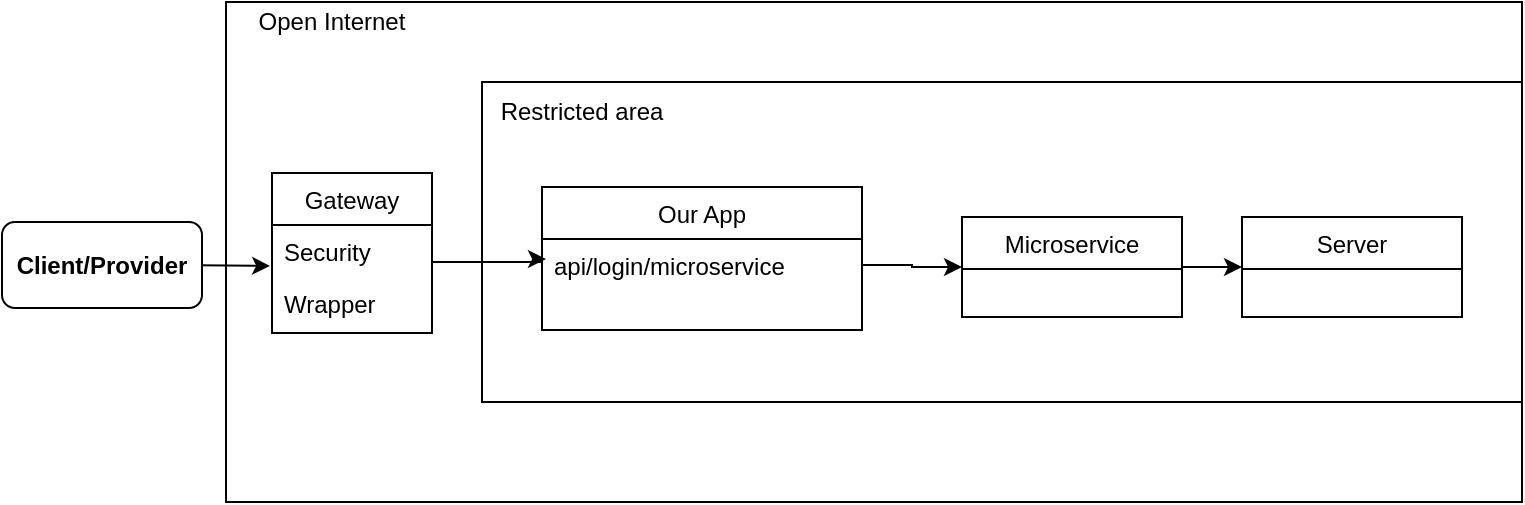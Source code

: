 <mxfile version="19.0.3" type="device"><diagram id="C5RBs43oDa-KdzZeNtuy" name="Page-1"><mxGraphModel dx="1221" dy="631" grid="1" gridSize="10" guides="1" tooltips="1" connect="1" arrows="1" fold="1" page="1" pageScale="1" pageWidth="827" pageHeight="1169" math="0" shadow="0"><root><mxCell id="WIyWlLk6GJQsqaUBKTNV-0"/><mxCell id="WIyWlLk6GJQsqaUBKTNV-1" parent="WIyWlLk6GJQsqaUBKTNV-0"/><mxCell id="PbLvHH57w-uSn90FA6iU-32" value="" style="rounded=0;whiteSpace=wrap;html=1;" vertex="1" parent="WIyWlLk6GJQsqaUBKTNV-1"><mxGeometry x="142" y="100" width="648" height="250" as="geometry"/></mxCell><mxCell id="PbLvHH57w-uSn90FA6iU-34" value="" style="rounded=0;whiteSpace=wrap;html=1;" vertex="1" parent="WIyWlLk6GJQsqaUBKTNV-1"><mxGeometry x="270" y="140" width="520" height="160" as="geometry"/></mxCell><mxCell id="PbLvHH57w-uSn90FA6iU-24" style="edgeStyle=orthogonalEdgeStyle;rounded=0;orthogonalLoop=1;jettySize=auto;html=1;entryX=-0.012;entryY=0.788;entryDx=0;entryDy=0;entryPerimeter=0;" edge="1" parent="WIyWlLk6GJQsqaUBKTNV-1" target="PbLvHH57w-uSn90FA6iU-2"><mxGeometry relative="1" as="geometry"><mxPoint x="113" y="231.5" as="sourcePoint"/></mxGeometry></mxCell><mxCell id="PbLvHH57w-uSn90FA6iU-0" value="&lt;b&gt;Client/Provider&lt;/b&gt;" style="rounded=1;whiteSpace=wrap;html=1;" vertex="1" parent="WIyWlLk6GJQsqaUBKTNV-1"><mxGeometry x="30" y="210" width="100" height="43" as="geometry"/></mxCell><mxCell id="PbLvHH57w-uSn90FA6iU-1" value="Gateway" style="swimlane;fontStyle=0;align=center;verticalAlign=top;childLayout=stackLayout;horizontal=1;startSize=26;horizontalStack=0;resizeParent=1;resizeLast=0;collapsible=1;marginBottom=0;rounded=0;shadow=0;strokeWidth=1;" vertex="1" parent="WIyWlLk6GJQsqaUBKTNV-1"><mxGeometry x="165" y="185.5" width="80" height="80" as="geometry"><mxRectangle x="550" y="140" width="160" height="26" as="alternateBounds"/></mxGeometry></mxCell><mxCell id="PbLvHH57w-uSn90FA6iU-2" value="Security" style="text;align=left;verticalAlign=top;spacingLeft=4;spacingRight=4;overflow=hidden;rotatable=0;points=[[0,0.5],[1,0.5]];portConstraint=eastwest;" vertex="1" parent="PbLvHH57w-uSn90FA6iU-1"><mxGeometry y="26" width="80" height="26" as="geometry"/></mxCell><mxCell id="PbLvHH57w-uSn90FA6iU-3" value="Wrapper" style="text;align=left;verticalAlign=top;spacingLeft=4;spacingRight=4;overflow=hidden;rotatable=0;points=[[0,0.5],[1,0.5]];portConstraint=eastwest;rounded=0;shadow=0;html=0;" vertex="1" parent="PbLvHH57w-uSn90FA6iU-1"><mxGeometry y="52" width="80" height="26" as="geometry"/></mxCell><mxCell id="PbLvHH57w-uSn90FA6iU-10" value="Our App" style="swimlane;fontStyle=0;align=center;verticalAlign=top;childLayout=stackLayout;horizontal=1;startSize=26;horizontalStack=0;resizeParent=1;resizeLast=0;collapsible=1;marginBottom=0;rounded=0;shadow=0;strokeWidth=1;" vertex="1" parent="WIyWlLk6GJQsqaUBKTNV-1"><mxGeometry x="300" y="192.5" width="160" height="71.5" as="geometry"><mxRectangle x="550" y="140" width="160" height="26" as="alternateBounds"/></mxGeometry></mxCell><mxCell id="PbLvHH57w-uSn90FA6iU-11" value="api/login/microservice" style="text;align=left;verticalAlign=top;spacingLeft=4;spacingRight=4;overflow=hidden;rotatable=0;points=[[0,0.5],[1,0.5]];portConstraint=eastwest;" vertex="1" parent="PbLvHH57w-uSn90FA6iU-10"><mxGeometry y="26" width="160" height="26" as="geometry"/></mxCell><mxCell id="PbLvHH57w-uSn90FA6iU-31" style="edgeStyle=orthogonalEdgeStyle;rounded=0;orthogonalLoop=1;jettySize=auto;html=1;" edge="1" parent="WIyWlLk6GJQsqaUBKTNV-1" source="PbLvHH57w-uSn90FA6iU-20" target="PbLvHH57w-uSn90FA6iU-21"><mxGeometry relative="1" as="geometry"/></mxCell><mxCell id="PbLvHH57w-uSn90FA6iU-20" value="Microservice" style="swimlane;fontStyle=0;align=center;verticalAlign=top;childLayout=stackLayout;horizontal=1;startSize=26;horizontalStack=0;resizeParent=1;resizeLast=0;collapsible=1;marginBottom=0;rounded=0;shadow=0;strokeWidth=1;" vertex="1" parent="WIyWlLk6GJQsqaUBKTNV-1"><mxGeometry x="510" y="207.5" width="110" height="50" as="geometry"><mxRectangle x="550" y="140" width="160" height="26" as="alternateBounds"/></mxGeometry></mxCell><mxCell id="PbLvHH57w-uSn90FA6iU-21" value="Server" style="swimlane;fontStyle=0;align=center;verticalAlign=top;childLayout=stackLayout;horizontal=1;startSize=26;horizontalStack=0;resizeParent=1;resizeLast=0;collapsible=1;marginBottom=0;rounded=0;shadow=0;strokeWidth=1;" vertex="1" parent="WIyWlLk6GJQsqaUBKTNV-1"><mxGeometry x="650" y="207.5" width="110" height="50" as="geometry"><mxRectangle x="550" y="140" width="160" height="26" as="alternateBounds"/></mxGeometry></mxCell><mxCell id="PbLvHH57w-uSn90FA6iU-25" style="edgeStyle=orthogonalEdgeStyle;rounded=0;orthogonalLoop=1;jettySize=auto;html=1;exitX=1;exitY=0.5;exitDx=0;exitDy=0;" edge="1" parent="WIyWlLk6GJQsqaUBKTNV-1" source="PbLvHH57w-uSn90FA6iU-2"><mxGeometry relative="1" as="geometry"><mxPoint x="264" y="228.5" as="sourcePoint"/><mxPoint x="302" y="228.5" as="targetPoint"/><Array as="points"><mxPoint x="245" y="230"/><mxPoint x="300" y="230"/><mxPoint x="300" y="229"/></Array></mxGeometry></mxCell><mxCell id="PbLvHH57w-uSn90FA6iU-30" style="edgeStyle=orthogonalEdgeStyle;rounded=0;orthogonalLoop=1;jettySize=auto;html=1;" edge="1" parent="WIyWlLk6GJQsqaUBKTNV-1" source="PbLvHH57w-uSn90FA6iU-11" target="PbLvHH57w-uSn90FA6iU-20"><mxGeometry relative="1" as="geometry"/></mxCell><mxCell id="PbLvHH57w-uSn90FA6iU-33" value="Restricted area " style="text;html=1;strokeColor=none;fillColor=none;align=center;verticalAlign=middle;whiteSpace=wrap;rounded=0;" vertex="1" parent="WIyWlLk6GJQsqaUBKTNV-1"><mxGeometry x="270" y="140" width="100" height="30" as="geometry"/></mxCell><mxCell id="PbLvHH57w-uSn90FA6iU-35" value="Open Internet" style="text;html=1;strokeColor=none;fillColor=none;align=center;verticalAlign=middle;whiteSpace=wrap;rounded=0;" vertex="1" parent="WIyWlLk6GJQsqaUBKTNV-1"><mxGeometry x="145" y="100" width="100" height="20" as="geometry"/></mxCell></root></mxGraphModel></diagram></mxfile>